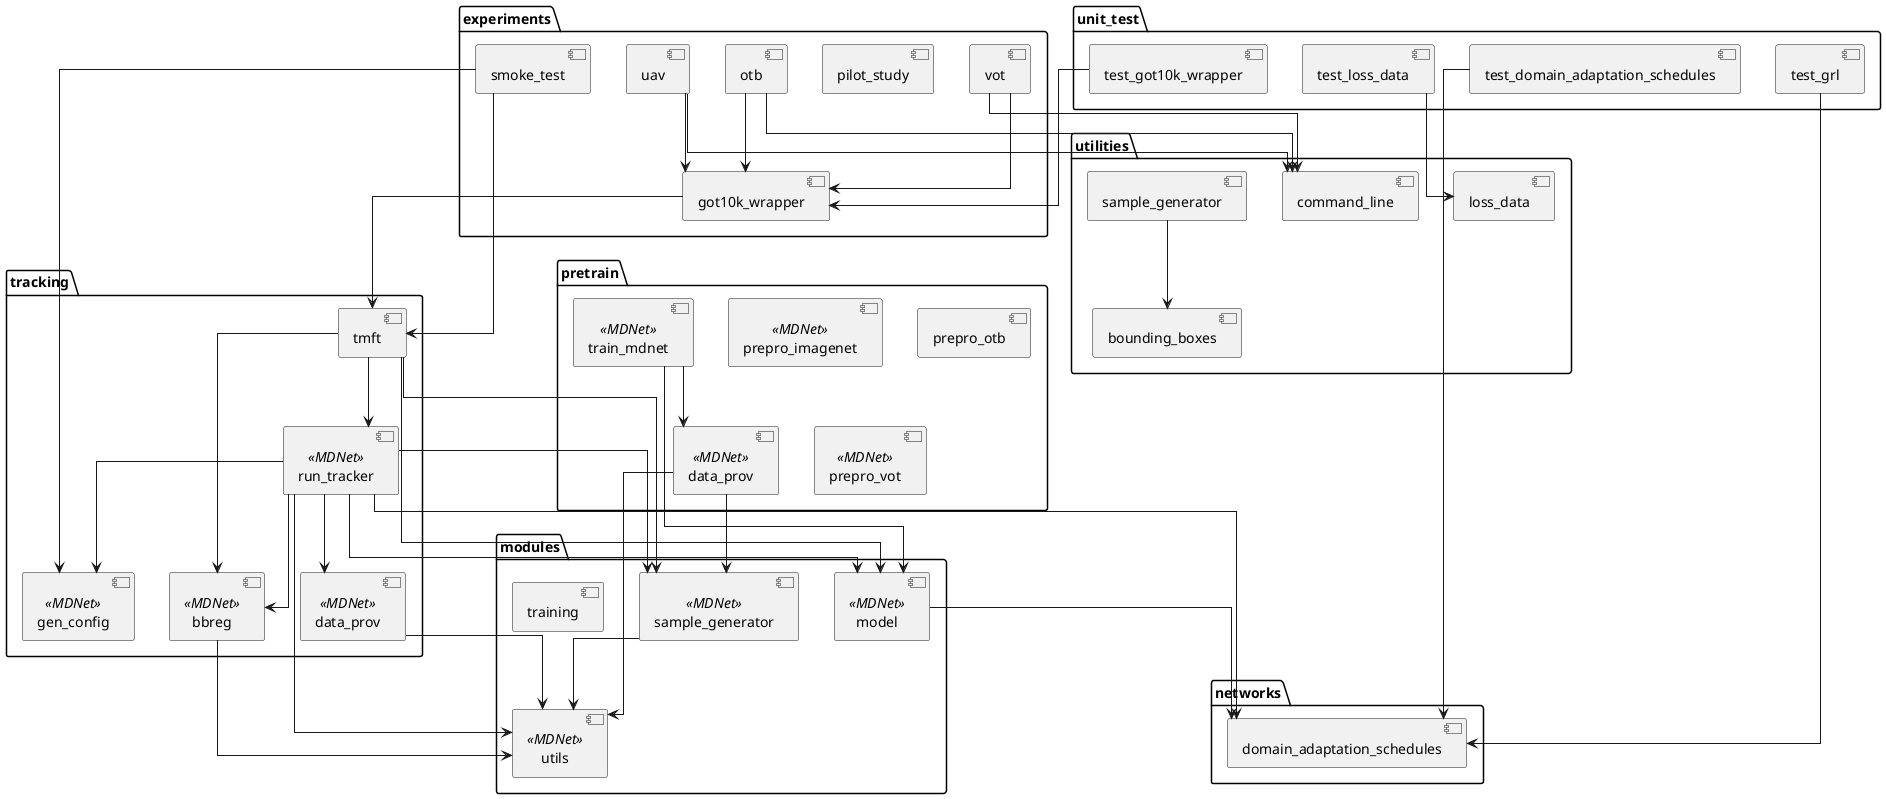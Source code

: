 @startuml

skinparam Linetype ortho

package experiments {
  [got10k_wrapper]
  [otb]
  [pilot_study]
  [smoke_test]
  [uav]
  [vot]
}

package modules {
  [model] <<MDNet>>
  [sample_generator] as modules_sample_generator <<MDNet>>
  [training]
  [utils] <<MDNet>>
}

package networks {
  [domain_adaptation_schedules]
}

package pretrain {
  [data_prov] as pretrain_data_prov <<MDNet>>
  [prepro_imagenet] <<MDNet>>
  [prepro_otb]
  [prepro_vot] <<MDNet>>
  [train_mdnet] <<MDNet>>
}

package tracking {
  [bbreg] <<MDNet>>
  [data_prov] as tracking_data_prov <<MDNet>>
  [gen_config] <<MDNet>>
  [run_tracker] <<MDNet>>
  [tmft]
}

package unit_test {
  [test_got10k_wrapper]
  [test_domain_adaptation_schedules]
  [test_grl]
  [test_loss_data]
}

package utilities {
  [bounding_boxes]
  [command_line]
  [loss_data]
  [sample_generator] as utilities_sample_generator
}

[got10k_wrapper] --> [tmft]
[otb] --> [got10k_wrapper]
[otb] --> [command_line]
[smoke_test] --> [gen_config]
[smoke_test] --> [tmft]
[uav] --> [got10k_wrapper]
[uav] --> [command_line]
[vot] --> [got10k_wrapper]
[vot] --> [command_line]

[model] --> [domain_adaptation_schedules]
modules_sample_generator --> [utils]

pretrain_data_prov --> modules_sample_generator
pretrain_data_prov --> [utils]
[train_mdnet] --> pretrain_data_prov
[train_mdnet] --> [model]

[bbreg] --> [utils]
tracking_data_prov --> [utils]
[run_tracker] --> [model]
[run_tracker] --> modules_sample_generator
[run_tracker] --> [utils]
[run_tracker] --> [domain_adaptation_schedules]
[run_tracker] --> tracking_data_prov
[run_tracker] --> [bbreg]
[run_tracker] --> [gen_config]
[tmft] --> [model]
[tmft] --> modules_sample_generator
[tmft] --> [bbreg]
[tmft] --> [run_tracker]

[test_got10k_wrapper] --> [got10k_wrapper]
[test_domain_adaptation_schedules] --> [domain_adaptation_schedules]
[test_loss_data] --> [loss_data]
[test_grl] --> [domain_adaptation_schedules]

utilities_sample_generator --> [bounding_boxes]
@enduml